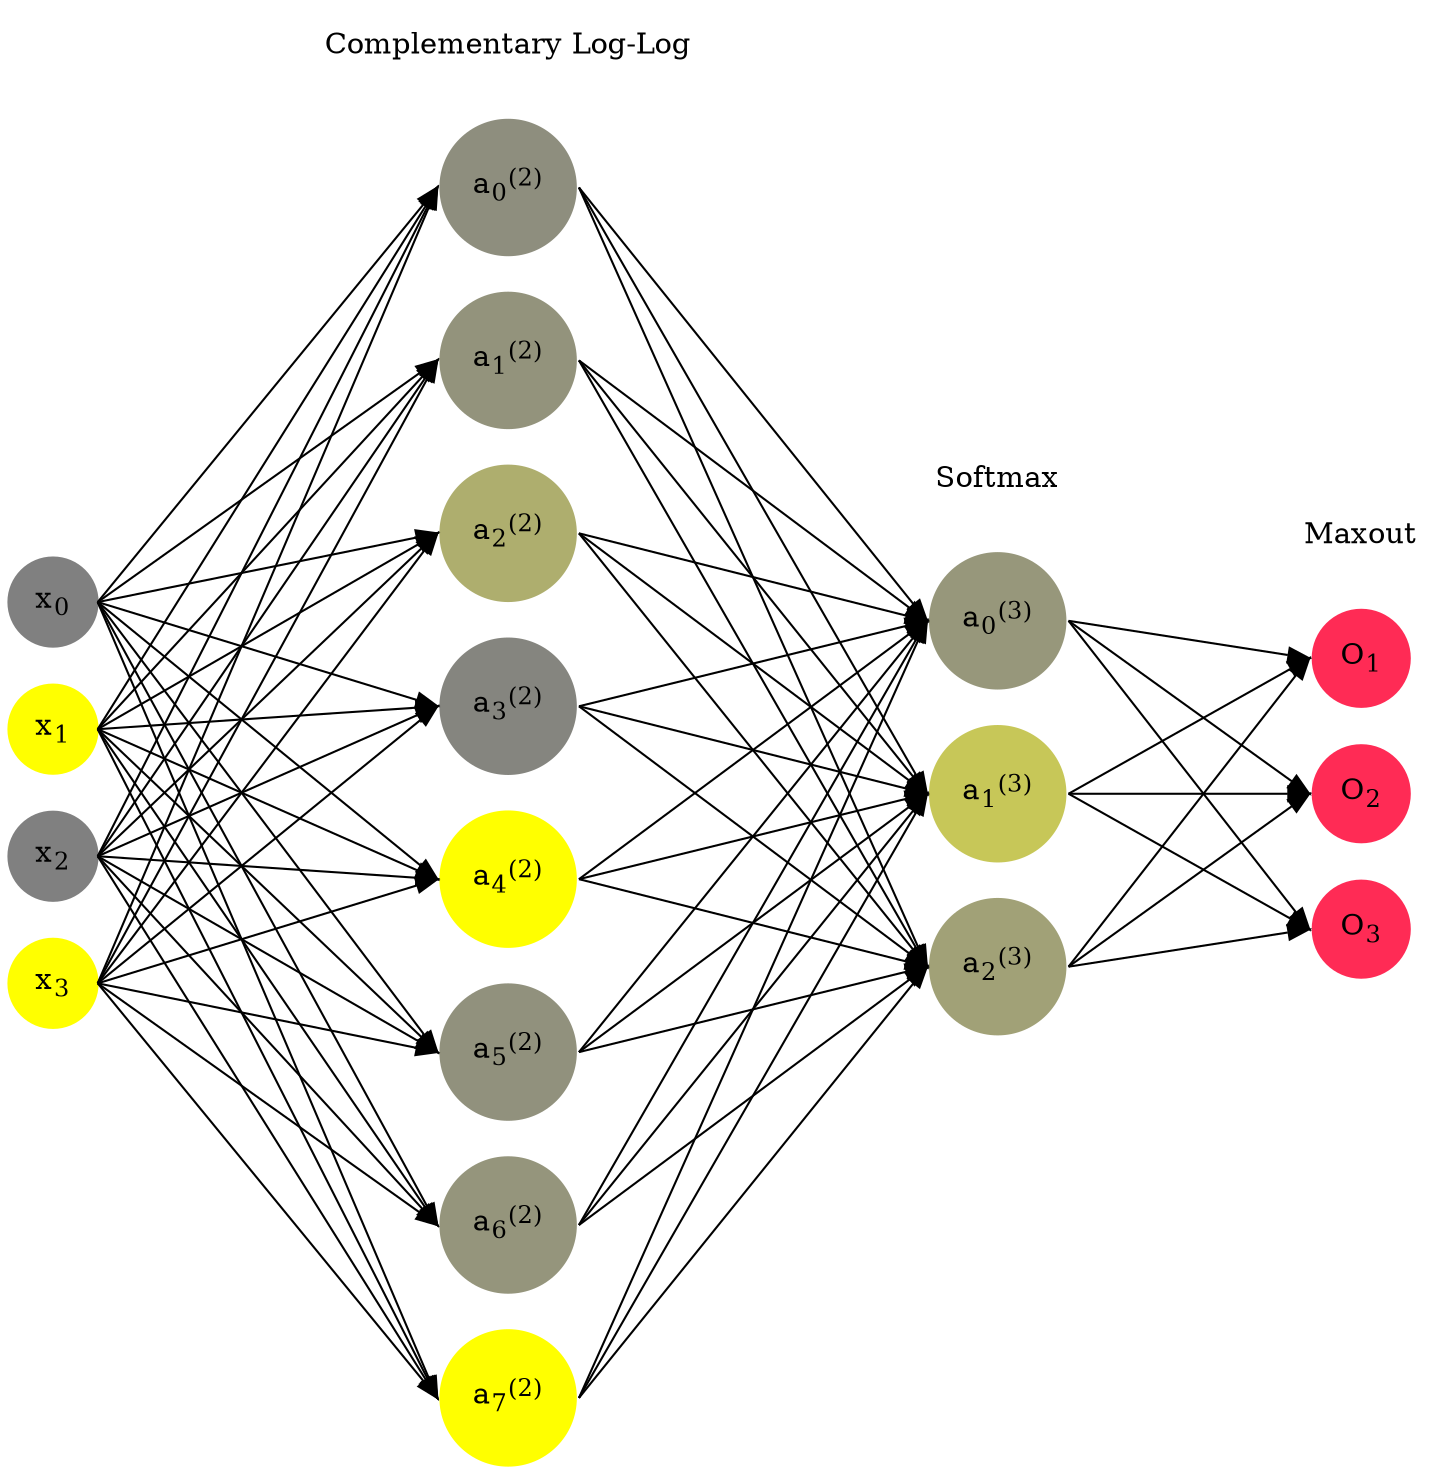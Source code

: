 digraph G {
	rankdir = LR;
	splines=false;
	edge[style=invis];
	ranksep= 1.4;
	{
	node [shape=circle, color="0.1667, 0.0, 0.5", style=filled, fillcolor="0.1667, 0.0, 0.5"];
	x0 [label=<x<sub>0</sub>>];
	}
	{
	node [shape=circle, color="0.1667, 1.0, 1.0", style=filled, fillcolor="0.1667, 1.0, 1.0"];
	x1 [label=<x<sub>1</sub>>];
	}
	{
	node [shape=circle, color="0.1667, 0.0, 0.5", style=filled, fillcolor="0.1667, 0.0, 0.5"];
	x2 [label=<x<sub>2</sub>>];
	}
	{
	node [shape=circle, color="0.1667, 1.0, 1.0", style=filled, fillcolor="0.1667, 1.0, 1.0"];
	x3 [label=<x<sub>3</sub>>];
	}
	{
	node [shape=circle, color="0.1667, 0.113054, 0.556527", style=filled, fillcolor="0.1667, 0.113054, 0.556527"];
	a02 [label=<a<sub>0</sub><sup>(2)</sup>>];
	}
	{
	node [shape=circle, color="0.1667, 0.156146, 0.578073", style=filled, fillcolor="0.1667, 0.156146, 0.578073"];
	a12 [label=<a<sub>1</sub><sup>(2)</sup>>];
	}
	{
	node [shape=circle, color="0.1667, 0.366694, 0.683347", style=filled, fillcolor="0.1667, 0.366694, 0.683347"];
	a22 [label=<a<sub>2</sub><sup>(2)</sup>>];
	}
	{
	node [shape=circle, color="0.1667, 0.041120, 0.520560", style=filled, fillcolor="0.1667, 0.041120, 0.520560"];
	a32 [label=<a<sub>3</sub><sup>(2)</sup>>];
	}
	{
	node [shape=circle, color="0.1667, 0.999998, 0.999999", style=filled, fillcolor="0.1667, 0.999998, 0.999999"];
	a42 [label=<a<sub>4</sub><sup>(2)</sup>>];
	}
	{
	node [shape=circle, color="0.1667, 0.136377, 0.568189", style=filled, fillcolor="0.1667, 0.136377, 0.568189"];
	a52 [label=<a<sub>5</sub><sup>(2)</sup>>];
	}
	{
	node [shape=circle, color="0.1667, 0.168332, 0.584166", style=filled, fillcolor="0.1667, 0.168332, 0.584166"];
	a62 [label=<a<sub>6</sub><sup>(2)</sup>>];
	}
	{
	node [shape=circle, color="0.1667, 0.999771, 0.999885", style=filled, fillcolor="0.1667, 0.999771, 0.999885"];
	a72 [label=<a<sub>7</sub><sup>(2)</sup>>];
	}
	{
	node [shape=circle, color="0.1667, 0.184528, 0.592264", style=filled, fillcolor="0.1667, 0.184528, 0.592264"];
	a03 [label=<a<sub>0</sub><sup>(3)</sup>>];
	}
	{
	node [shape=circle, color="0.1667, 0.557342, 0.778671", style=filled, fillcolor="0.1667, 0.557342, 0.778671"];
	a13 [label=<a<sub>1</sub><sup>(3)</sup>>];
	}
	{
	node [shape=circle, color="0.1667, 0.258130, 0.629065", style=filled, fillcolor="0.1667, 0.258130, 0.629065"];
	a23 [label=<a<sub>2</sub><sup>(3)</sup>>];
	}
	{
	node [shape=circle, color="0.9667, 0.83, 1.0", style=filled, fillcolor="0.9667, 0.83, 1.0"];
	O1 [label=<O<sub>1</sub>>];
	}
	{
	node [shape=circle, color="0.9667, 0.83, 1.0", style=filled, fillcolor="0.9667, 0.83, 1.0"];
	O2 [label=<O<sub>2</sub>>];
	}
	{
	node [shape=circle, color="0.9667, 0.83, 1.0", style=filled, fillcolor="0.9667, 0.83, 1.0"];
	O3 [label=<O<sub>3</sub>>];
	}
	{
	rank=same;
	x0->x1->x2->x3;
	}
	{
	rank=same;
	a02->a12->a22->a32->a42->a52->a62->a72;
	}
	{
	rank=same;
	a03->a13->a23;
	}
	{
	rank=same;
	O1->O2->O3;
	}
	l1 [shape=plaintext,label="Complementary Log-Log"];
	l1->a02;
	{rank=same; l1;a02};
	l2 [shape=plaintext,label="Softmax"];
	l2->a03;
	{rank=same; l2;a03};
	l3 [shape=plaintext,label="Maxout"];
	l3->O1;
	{rank=same; l3;O1};
edge[style=solid, tailport=e, headport=w];
	{x0;x1;x2;x3} -> {a02;a12;a22;a32;a42;a52;a62;a72};
	{a02;a12;a22;a32;a42;a52;a62;a72} -> {a03;a13;a23};
	{a03;a13;a23} -> {O1,O2,O3};
}